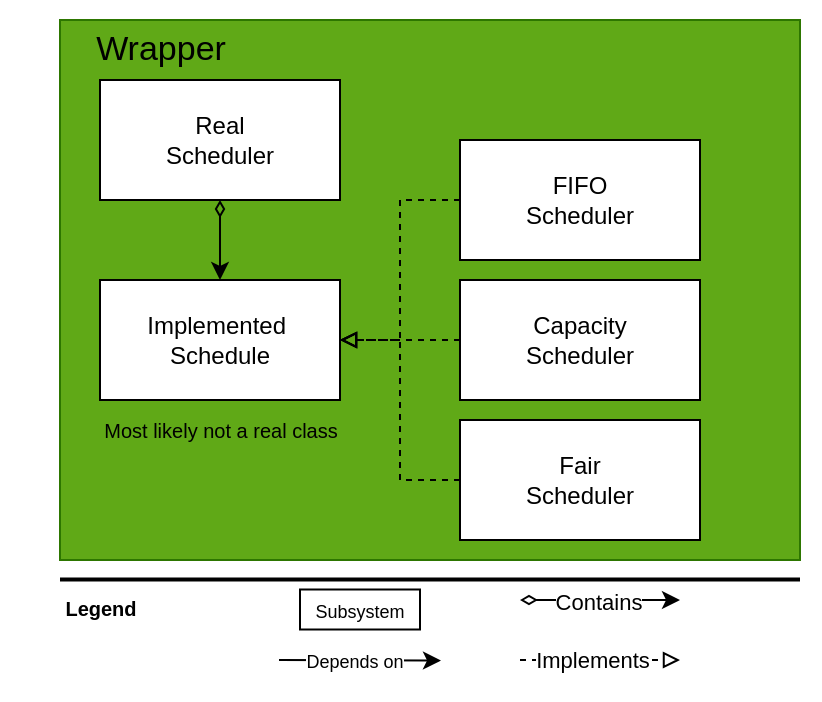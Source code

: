 <mxfile version="28.2.7">
  <diagram name="Page-1" id="Vci4cz65aGgilZb8KiTq">
    <mxGraphModel dx="496" dy="278" grid="1" gridSize="10" guides="1" tooltips="1" connect="1" arrows="1" fold="1" page="1" pageScale="1" pageWidth="850" pageHeight="1100" math="0" shadow="0">
      <root>
        <mxCell id="0" />
        <mxCell id="1" parent="0" />
        <mxCell id="kp4AS8SvUtgopGcJDHl2-4" value="" style="rounded=0;whiteSpace=wrap;html=1;fillColor=none;strokeColor=none;movable=0;resizable=0;rotatable=0;deletable=0;editable=0;locked=1;connectable=0;" parent="1" vertex="1">
          <mxGeometry x="170" y="140" width="390" height="350" as="geometry" />
        </mxCell>
        <mxCell id="kp4AS8SvUtgopGcJDHl2-1" value="" style="rounded=0;whiteSpace=wrap;html=1;fillColor=#60a917;fontColor=#ffffff;strokeColor=#2D7600;" parent="1" vertex="1">
          <mxGeometry x="180" y="150" width="370" height="270" as="geometry" />
        </mxCell>
        <mxCell id="kp4AS8SvUtgopGcJDHl2-5" value="&lt;font style=&quot;font-size: 17px;&quot;&gt;Wrapper&lt;/font&gt;" style="text;html=1;align=center;verticalAlign=middle;resizable=0;points=[];autosize=1;strokeColor=none;fillColor=none;" parent="1" vertex="1">
          <mxGeometry x="185" y="150" width="90" height="30" as="geometry" />
        </mxCell>
        <mxCell id="kp4AS8SvUtgopGcJDHl2-19" style="edgeStyle=orthogonalEdgeStyle;rounded=0;orthogonalLoop=1;jettySize=auto;html=1;entryX=0.5;entryY=0;entryDx=0;entryDy=0;startArrow=diamondThin;startFill=0;strokeWidth=1;" parent="1" source="kp4AS8SvUtgopGcJDHl2-6" target="kp4AS8SvUtgopGcJDHl2-15" edge="1">
          <mxGeometry relative="1" as="geometry" />
        </mxCell>
        <mxCell id="kp4AS8SvUtgopGcJDHl2-6" value="&lt;div&gt;Real&lt;/div&gt;&lt;div&gt;Scheduler&lt;/div&gt;" style="rounded=0;whiteSpace=wrap;html=1;" parent="1" vertex="1">
          <mxGeometry x="200" y="180" width="120" height="60" as="geometry" />
        </mxCell>
        <mxCell id="kp4AS8SvUtgopGcJDHl2-16" style="edgeStyle=orthogonalEdgeStyle;rounded=0;orthogonalLoop=1;jettySize=auto;html=1;entryX=1;entryY=0.5;entryDx=0;entryDy=0;dashed=1;endArrow=block;endFill=0;" parent="1" source="kp4AS8SvUtgopGcJDHl2-7" target="kp4AS8SvUtgopGcJDHl2-15" edge="1">
          <mxGeometry relative="1" as="geometry" />
        </mxCell>
        <mxCell id="kp4AS8SvUtgopGcJDHl2-7" value="&lt;div&gt;FIFO&lt;/div&gt;&lt;div&gt;Scheduler&lt;/div&gt;" style="rounded=0;whiteSpace=wrap;html=1;" parent="1" vertex="1">
          <mxGeometry x="380" y="210" width="120" height="60" as="geometry" />
        </mxCell>
        <mxCell id="kp4AS8SvUtgopGcJDHl2-17" style="edgeStyle=orthogonalEdgeStyle;rounded=0;orthogonalLoop=1;jettySize=auto;html=1;entryX=1;entryY=0.5;entryDx=0;entryDy=0;dashed=1;endArrow=block;endFill=0;" parent="1" source="kp4AS8SvUtgopGcJDHl2-8" target="kp4AS8SvUtgopGcJDHl2-15" edge="1">
          <mxGeometry relative="1" as="geometry" />
        </mxCell>
        <mxCell id="kp4AS8SvUtgopGcJDHl2-8" value="&lt;div&gt;Capacity&lt;/div&gt;&lt;div&gt;Scheduler&lt;/div&gt;" style="rounded=0;whiteSpace=wrap;html=1;" parent="1" vertex="1">
          <mxGeometry x="380" y="280" width="120" height="60" as="geometry" />
        </mxCell>
        <mxCell id="kp4AS8SvUtgopGcJDHl2-18" style="edgeStyle=orthogonalEdgeStyle;rounded=0;orthogonalLoop=1;jettySize=auto;html=1;entryX=1;entryY=0.5;entryDx=0;entryDy=0;dashed=1;endArrow=block;endFill=0;" parent="1" source="kp4AS8SvUtgopGcJDHl2-9" target="kp4AS8SvUtgopGcJDHl2-15" edge="1">
          <mxGeometry relative="1" as="geometry" />
        </mxCell>
        <mxCell id="kp4AS8SvUtgopGcJDHl2-9" value="&lt;div&gt;Fair&lt;/div&gt;&lt;div&gt;Scheduler&lt;/div&gt;" style="rounded=0;whiteSpace=wrap;html=1;" parent="1" vertex="1">
          <mxGeometry x="380" y="350" width="120" height="60" as="geometry" />
        </mxCell>
        <mxCell id="kp4AS8SvUtgopGcJDHl2-15" value="&lt;div&gt;Implemented&amp;nbsp;&lt;/div&gt;&lt;div&gt;Schedule&lt;/div&gt;" style="rounded=0;whiteSpace=wrap;html=1;" parent="1" vertex="1">
          <mxGeometry x="200" y="280" width="120" height="60" as="geometry" />
        </mxCell>
        <mxCell id="kp4AS8SvUtgopGcJDHl2-21" value="&lt;font style=&quot;font-size: 10px;&quot;&gt;Most likely not a real class&lt;/font&gt;" style="text;html=1;align=center;verticalAlign=middle;resizable=0;points=[];autosize=1;strokeColor=none;fillColor=none;" parent="1" vertex="1">
          <mxGeometry x="190" y="340" width="140" height="30" as="geometry" />
        </mxCell>
        <mxCell id="E9S5AuZNkZpduUrlntnd-1" value="" style="line;strokeWidth=2;html=1;" parent="1" vertex="1">
          <mxGeometry x="180" y="424.75" width="370" height="10" as="geometry" />
        </mxCell>
        <mxCell id="E9S5AuZNkZpduUrlntnd-2" value="&lt;font style=&quot;font-size: 10px;&quot;&gt;Legend&lt;/font&gt;" style="text;strokeColor=none;fillColor=none;html=1;fontSize=24;fontStyle=1;verticalAlign=middle;align=center;" parent="1" vertex="1">
          <mxGeometry x="150" y="420" width="100" height="40" as="geometry" />
        </mxCell>
        <mxCell id="E9S5AuZNkZpduUrlntnd-3" value="&lt;font style=&quot;font-size: 9px;&quot;&gt;Subsystem&lt;/font&gt;" style="rounded=0;whiteSpace=wrap;html=1;" parent="1" vertex="1">
          <mxGeometry x="300" y="434.75" width="60" height="20" as="geometry" />
        </mxCell>
        <mxCell id="E9S5AuZNkZpduUrlntnd-4" value="" style="endArrow=classic;html=1;rounded=0;" parent="1" edge="1">
          <mxGeometry width="50" height="50" relative="1" as="geometry">
            <mxPoint x="289.5" y="470.0" as="sourcePoint" />
            <mxPoint x="370.5" y="470.29" as="targetPoint" />
          </mxGeometry>
        </mxCell>
        <mxCell id="E9S5AuZNkZpduUrlntnd-5" value="&lt;font style=&quot;font-size: 9px;&quot;&gt;Depends on&lt;/font&gt;" style="edgeLabel;html=1;align=center;verticalAlign=middle;resizable=0;points=[];" parent="E9S5AuZNkZpduUrlntnd-4" vertex="1" connectable="0">
          <mxGeometry x="-0.048" relative="1" as="geometry">
            <mxPoint x="-1" as="offset" />
          </mxGeometry>
        </mxCell>
        <mxCell id="E9S5AuZNkZpduUrlntnd-6" style="edgeStyle=orthogonalEdgeStyle;rounded=0;orthogonalLoop=1;jettySize=auto;html=1;startArrow=diamondThin;startFill=0;strokeWidth=1;" parent="1" edge="1">
          <mxGeometry relative="1" as="geometry">
            <mxPoint x="410" y="440" as="sourcePoint" />
            <mxPoint x="490" y="440" as="targetPoint" />
          </mxGeometry>
        </mxCell>
        <mxCell id="E9S5AuZNkZpduUrlntnd-7" value="Contains" style="edgeLabel;html=1;align=center;verticalAlign=middle;resizable=0;points=[];" parent="E9S5AuZNkZpduUrlntnd-6" vertex="1" connectable="0">
          <mxGeometry x="-0.026" y="-1" relative="1" as="geometry">
            <mxPoint as="offset" />
          </mxGeometry>
        </mxCell>
        <mxCell id="4KeJ5QllV-ogIsN57srx-1" value="" style="endArrow=block;html=1;rounded=0;dashed=1;endFill=0;" edge="1" parent="1">
          <mxGeometry width="50" height="50" relative="1" as="geometry">
            <mxPoint x="410" y="470" as="sourcePoint" />
            <mxPoint x="490" y="470" as="targetPoint" />
          </mxGeometry>
        </mxCell>
        <mxCell id="4KeJ5QllV-ogIsN57srx-2" value="Implements" style="edgeLabel;html=1;align=center;verticalAlign=middle;resizable=0;points=[];" vertex="1" connectable="0" parent="4KeJ5QllV-ogIsN57srx-1">
          <mxGeometry x="0.12" y="-3" relative="1" as="geometry">
            <mxPoint x="-9" y="-3" as="offset" />
          </mxGeometry>
        </mxCell>
      </root>
    </mxGraphModel>
  </diagram>
</mxfile>
